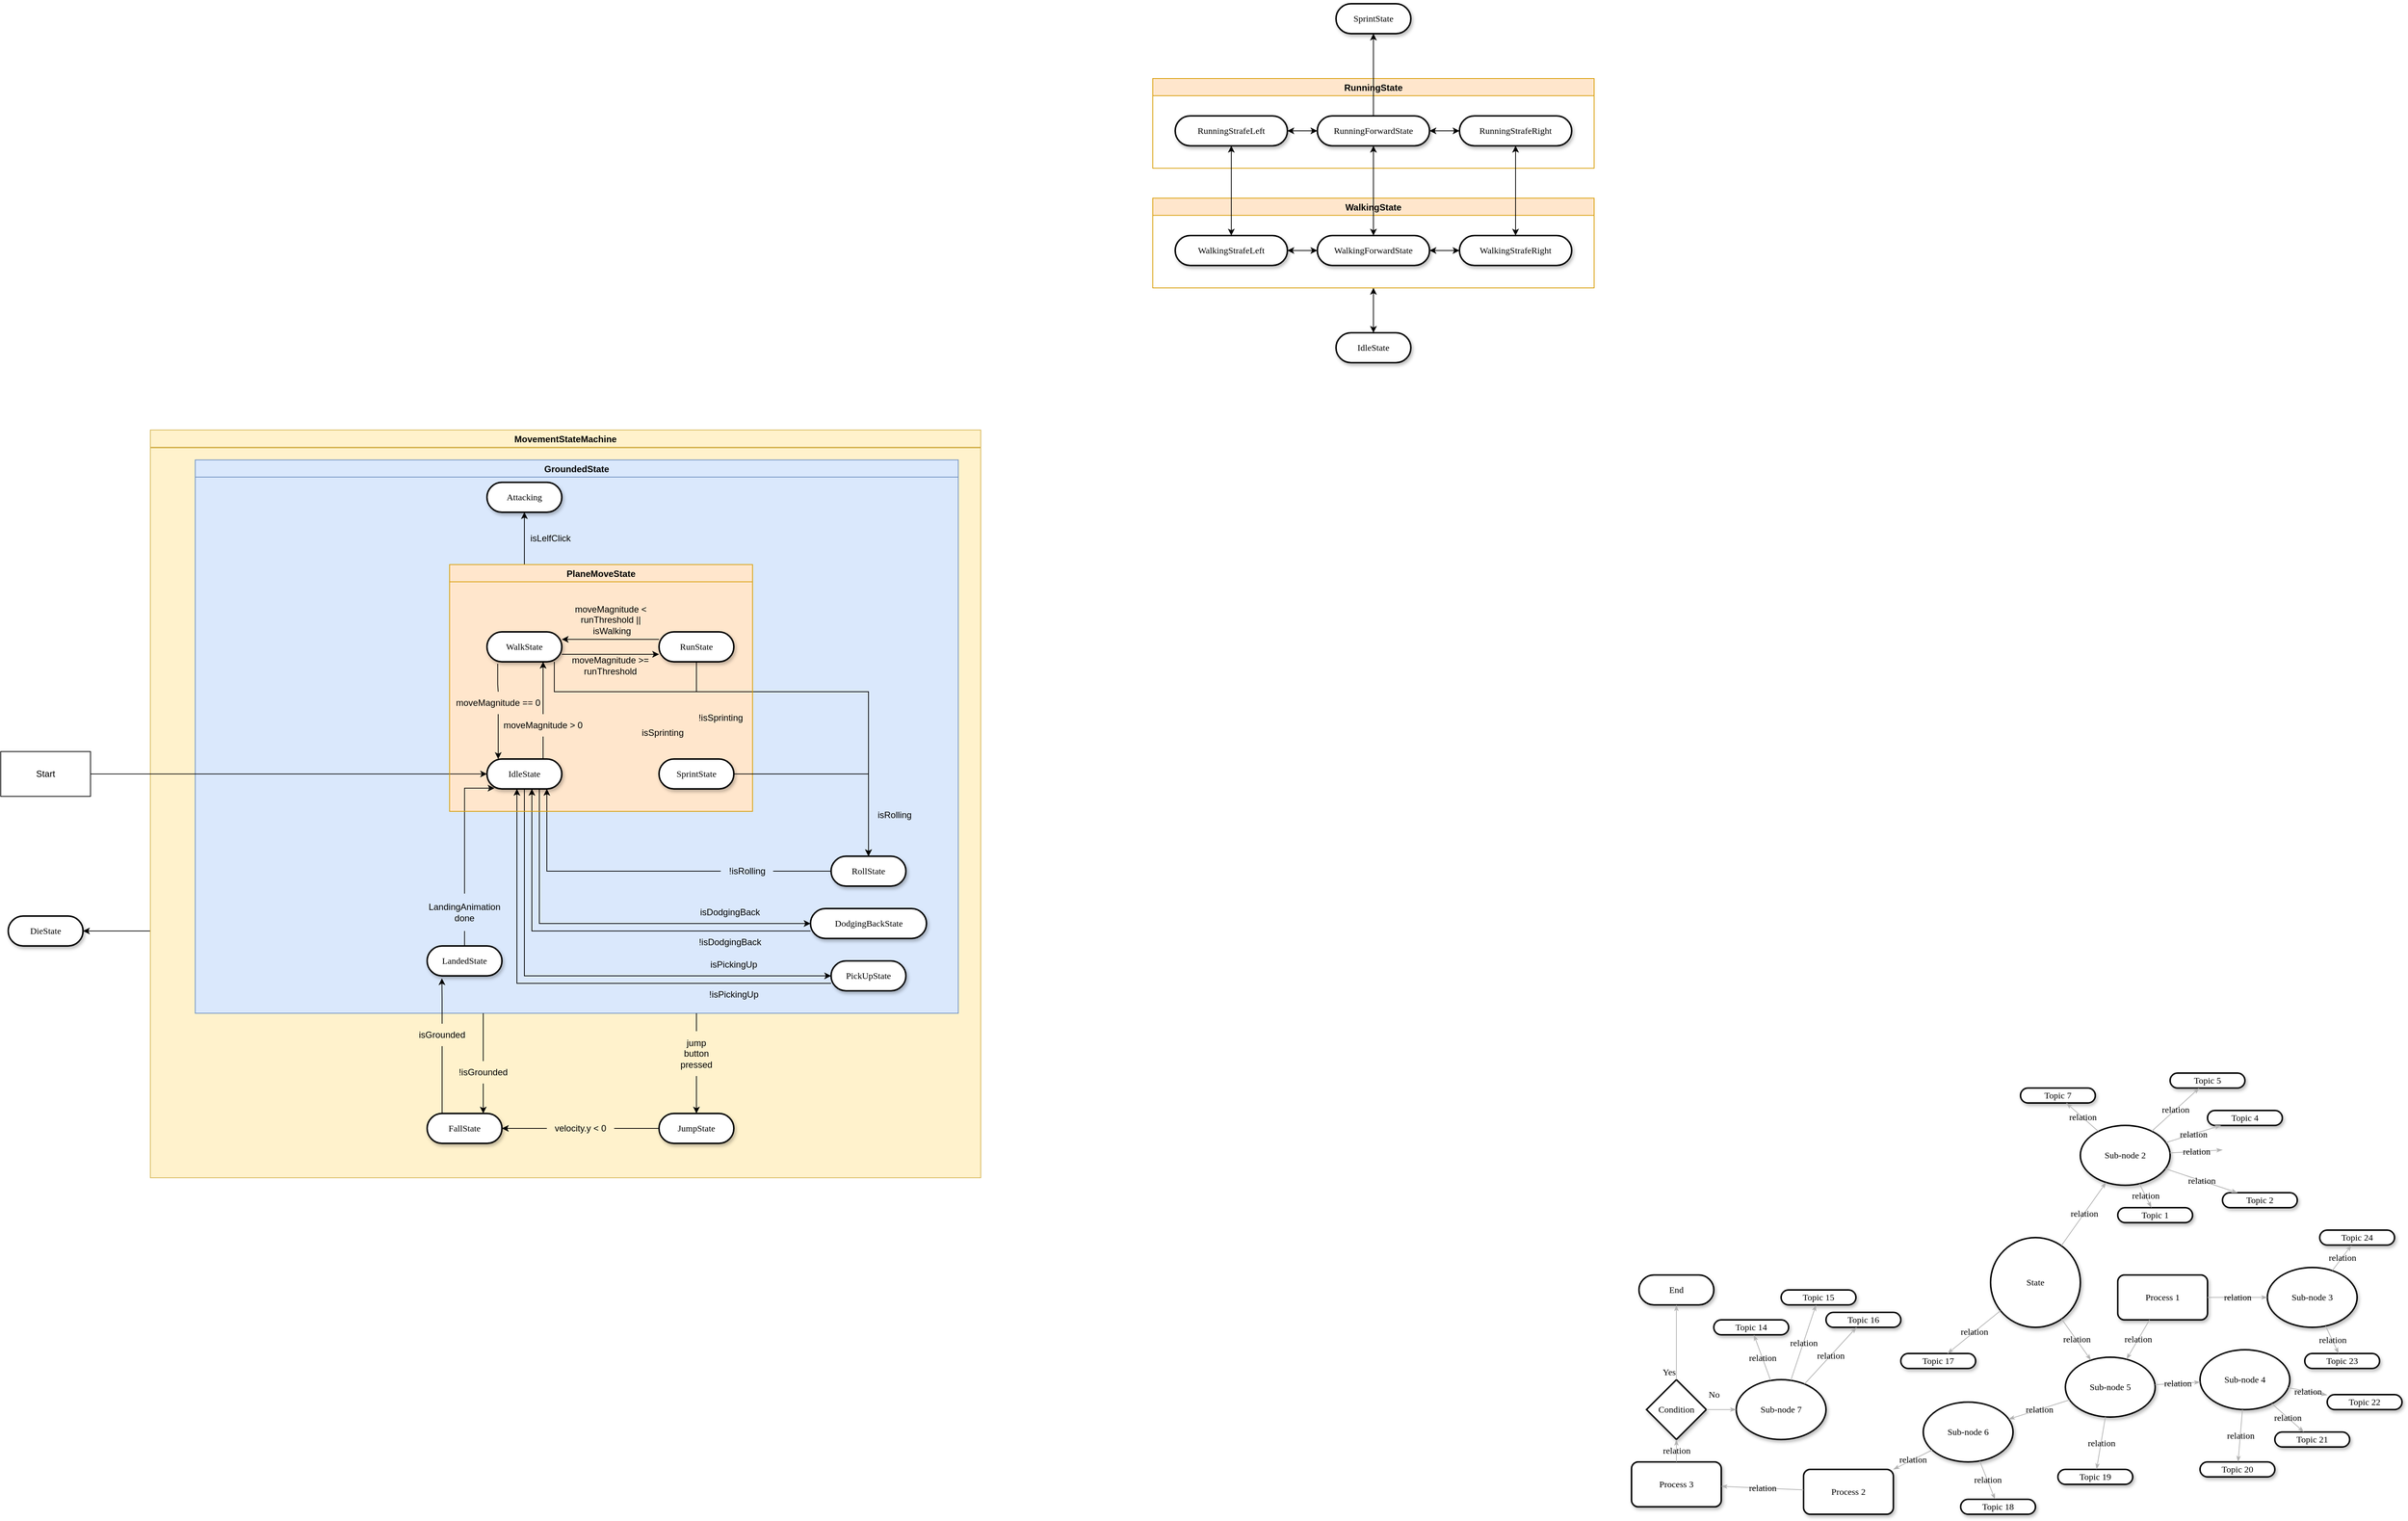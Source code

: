 <mxfile version="20.8.23" type="device"><diagram name="Page-1" id="ad52d381-51e7-2e0d-a935-2d0ddd2fd229"><mxGraphModel dx="3174" dy="2464" grid="1" gridSize="10" guides="1" tooltips="1" connect="1" arrows="1" fold="1" page="1" pageScale="1" pageWidth="1100" pageHeight="850" background="none" math="0" shadow="0"><root><mxCell id="0"/><mxCell id="1" parent="0"/><mxCell id="g24NSSf1ekUjDVUVJqga-1" style="edgeStyle=orthogonalEdgeStyle;rounded=0;orthogonalLoop=1;jettySize=auto;html=1;" parent="1" source="fMOKT5Wi-IWUYgWJfvTg-1" target="fMOKT5Wi-IWUYgWJfvTg-46" edge="1"><mxGeometry relative="1" as="geometry"><Array as="points"><mxPoint x="-620" y="180"/><mxPoint x="-620" y="180"/></Array></mxGeometry></mxCell><mxCell id="fMOKT5Wi-IWUYgWJfvTg-1" value="MovementStateMachine" style="swimlane;container=0;movable=0;resizable=0;rotatable=0;deletable=0;editable=0;connectable=0;fillColor=#fff2cc;strokeColor=#d6b656;fillStyle=auto;" parent="1" vertex="1"><mxGeometry x="-580" y="-490" width="1110" height="1000" as="geometry"/></mxCell><mxCell id="-OyzRUqLruWgf0uXh1Po-28" value="" style="rounded=0;whiteSpace=wrap;html=1;fillStyle=auto;strokeWidth=1;fillColor=#fff2cc;strokeColor=#d6b656;movable=0;resizable=0;rotatable=0;deletable=0;editable=0;connectable=0;" parent="fMOKT5Wi-IWUYgWJfvTg-1" vertex="1"><mxGeometry y="24" width="1110" height="976" as="geometry"/></mxCell><mxCell id="-OyzRUqLruWgf0uXh1Po-29" value="" style="rounded=0;whiteSpace=wrap;html=1;fillStyle=auto;strokeWidth=1;fillColor=#dae8fc;strokeColor=#6c8ebf;movable=0;resizable=0;rotatable=0;deletable=0;editable=0;connectable=0;" parent="fMOKT5Wi-IWUYgWJfvTg-1" vertex="1"><mxGeometry x="60" y="63" width="1020" height="717" as="geometry"/></mxCell><mxCell id="-OyzRUqLruWgf0uXh1Po-30" value="" style="rounded=0;whiteSpace=wrap;html=1;fillStyle=auto;strokeWidth=1;fillColor=#ffe6cc;strokeColor=#d79b00;movable=0;resizable=0;rotatable=0;deletable=0;editable=0;connectable=0;" parent="fMOKT5Wi-IWUYgWJfvTg-1" vertex="1"><mxGeometry x="400" y="200" width="405" height="310" as="geometry"/></mxCell><mxCell id="z9IiTkP9ATB2R-AFKZIb-3" value="isLelfClick" style="text;html=1;strokeColor=none;fillColor=none;align=center;verticalAlign=middle;whiteSpace=wrap;rounded=0;" parent="fMOKT5Wi-IWUYgWJfvTg-1" vertex="1"><mxGeometry x="500" y="130" width="70" height="30" as="geometry"/></mxCell><mxCell id="udpPaHSumHJ0-xBTTZoA-6" value="" style="edgeStyle=orthogonalEdgeStyle;rounded=0;orthogonalLoop=1;jettySize=auto;html=1;startArrow=none;" parent="1" source="udpPaHSumHJ0-xBTTZoA-14" target="2c924340bb9dbf6c-10" edge="1"><mxGeometry relative="1" as="geometry"><Array as="points"><mxPoint x="-50" y="-80"/></Array></mxGeometry></mxCell><mxCell id="fMOKT5Wi-IWUYgWJfvTg-29" style="edgeStyle=orthogonalEdgeStyle;rounded=0;orthogonalLoop=1;jettySize=auto;html=1;" parent="1" target="fMOKT5Wi-IWUYgWJfvTg-28" edge="1"><mxGeometry relative="1" as="geometry"><mxPoint x="-60" y="-10" as="sourcePoint"/><Array as="points"><mxPoint x="-60" y="-10"/><mxPoint x="-60" y="170"/></Array></mxGeometry></mxCell><mxCell id="fMOKT5Wi-IWUYgWJfvTg-41" style="edgeStyle=orthogonalEdgeStyle;rounded=0;orthogonalLoop=1;jettySize=auto;html=1;" parent="1" source="2c924340bb9dbf6c-1" target="fMOKT5Wi-IWUYgWJfvTg-39" edge="1"><mxGeometry relative="1" as="geometry"><Array as="points"><mxPoint x="-80" y="240"/></Array></mxGeometry></mxCell><mxCell id="2c924340bb9dbf6c-1" value="&lt;span&gt;IdleState&lt;br&gt;&lt;/span&gt;" style="whiteSpace=wrap;html=1;rounded=1;shadow=1;comic=0;labelBackgroundColor=none;strokeWidth=2;fontFamily=Verdana;fontSize=12;align=center;arcSize=50;" parent="1" vertex="1"><mxGeometry x="-130" y="-50" width="100" height="40" as="geometry"/></mxCell><mxCell id="2c924340bb9dbf6c-3" value="&lt;span&gt;Sub-node 2&lt;/span&gt;" style="ellipse;whiteSpace=wrap;html=1;rounded=1;shadow=1;comic=0;labelBackgroundColor=none;strokeWidth=2;fontFamily=Verdana;fontSize=12;align=center;" parent="1" vertex="1"><mxGeometry x="2000" y="440" width="120" height="80" as="geometry"/></mxCell><mxCell id="2c924340bb9dbf6c-4" value="State" style="ellipse;whiteSpace=wrap;html=1;rounded=1;shadow=1;comic=0;labelBackgroundColor=none;strokeWidth=2;fontFamily=Verdana;fontSize=12;align=center;" parent="1" vertex="1"><mxGeometry x="1880" y="590" width="120" height="120" as="geometry"/></mxCell><mxCell id="2c924340bb9dbf6c-5" value="&lt;span&gt;Sub-node 5&lt;/span&gt;" style="ellipse;whiteSpace=wrap;html=1;rounded=1;shadow=1;comic=0;labelBackgroundColor=none;strokeWidth=2;fontFamily=Verdana;fontSize=12;align=center;" parent="1" vertex="1"><mxGeometry x="1980" y="750" width="120" height="80" as="geometry"/></mxCell><mxCell id="2c924340bb9dbf6c-6" value="&lt;span&gt;Sub-node 4&lt;/span&gt;" style="ellipse;whiteSpace=wrap;html=1;rounded=1;shadow=1;comic=0;labelBackgroundColor=none;strokeWidth=2;fontFamily=Verdana;fontSize=12;align=center;" parent="1" vertex="1"><mxGeometry x="2160" y="740" width="120" height="80" as="geometry"/></mxCell><mxCell id="2c924340bb9dbf6c-7" value="&lt;span&gt;Sub-node 6&lt;/span&gt;" style="ellipse;whiteSpace=wrap;html=1;rounded=1;shadow=1;comic=0;labelBackgroundColor=none;strokeWidth=2;fontFamily=Verdana;fontSize=12;align=center;" parent="1" vertex="1"><mxGeometry x="1790" y="810" width="120" height="80" as="geometry"/></mxCell><mxCell id="udpPaHSumHJ0-xBTTZoA-8" style="edgeStyle=orthogonalEdgeStyle;rounded=0;orthogonalLoop=1;jettySize=auto;html=1;exitX=0;exitY=0.25;exitDx=0;exitDy=0;entryX=1;entryY=0.25;entryDx=0;entryDy=0;" parent="1" source="2c924340bb9dbf6c-8" target="2c924340bb9dbf6c-10" edge="1"><mxGeometry relative="1" as="geometry"/></mxCell><mxCell id="UBzDtthvE2gbmMQSbWGC-10" style="edgeStyle=orthogonalEdgeStyle;rounded=0;orthogonalLoop=1;jettySize=auto;html=1;entryX=0.5;entryY=0;entryDx=0;entryDy=0;" parent="1" source="2c924340bb9dbf6c-8" target="fMOKT5Wi-IWUYgWJfvTg-8" edge="1"><mxGeometry relative="1" as="geometry"><Array as="points"><mxPoint x="150" y="-140"/><mxPoint x="380" y="-140"/></Array></mxGeometry></mxCell><mxCell id="2c924340bb9dbf6c-8" value="&lt;span&gt;RunState&lt;/span&gt;" style="whiteSpace=wrap;html=1;rounded=1;shadow=1;comic=0;labelBackgroundColor=none;strokeWidth=2;fontFamily=Verdana;fontSize=12;align=center;arcSize=50;" parent="1" vertex="1"><mxGeometry x="100" y="-220" width="100" height="40" as="geometry"/></mxCell><mxCell id="udpPaHSumHJ0-xBTTZoA-3" value="" style="edgeStyle=orthogonalEdgeStyle;rounded=0;orthogonalLoop=1;jettySize=auto;html=1;entryX=0;entryY=0.75;entryDx=0;entryDy=0;exitX=1;exitY=0.75;exitDx=0;exitDy=0;" parent="1" source="2c924340bb9dbf6c-10" target="2c924340bb9dbf6c-8" edge="1"><mxGeometry relative="1" as="geometry"><Array as="points"><mxPoint x="30" y="-190"/><mxPoint x="30" y="-190"/></Array></mxGeometry></mxCell><mxCell id="UBzDtthvE2gbmMQSbWGC-12" style="edgeStyle=orthogonalEdgeStyle;rounded=0;orthogonalLoop=1;jettySize=auto;html=1;" parent="1" source="2c924340bb9dbf6c-10" target="fMOKT5Wi-IWUYgWJfvTg-8" edge="1"><mxGeometry relative="1" as="geometry"><Array as="points"><mxPoint x="-40" y="-140"/><mxPoint x="380" y="-140"/></Array></mxGeometry></mxCell><mxCell id="2c924340bb9dbf6c-10" value="&lt;span&gt;WalkState&lt;/span&gt;" style="whiteSpace=wrap;html=1;rounded=1;shadow=1;comic=0;labelBackgroundColor=none;strokeWidth=2;fontFamily=Verdana;fontSize=12;align=center;arcSize=50;" parent="1" vertex="1"><mxGeometry x="-130" y="-220" width="100" height="40" as="geometry"/></mxCell><mxCell id="2c924340bb9dbf6c-11" value="&lt;span&gt;Topic 7&lt;/span&gt;" style="whiteSpace=wrap;html=1;rounded=1;shadow=1;comic=0;labelBackgroundColor=none;strokeWidth=2;fontFamily=Verdana;fontSize=12;align=center;arcSize=50;" parent="1" vertex="1"><mxGeometry x="1920" y="390" width="100" height="20" as="geometry"/></mxCell><mxCell id="2c924340bb9dbf6c-12" value="&lt;span&gt;Topic 21&lt;/span&gt;" style="whiteSpace=wrap;html=1;rounded=1;shadow=1;comic=0;labelBackgroundColor=none;strokeWidth=2;fontFamily=Verdana;fontSize=12;align=center;arcSize=50;" parent="1" vertex="1"><mxGeometry x="2260" y="850" width="100" height="20" as="geometry"/></mxCell><mxCell id="2c924340bb9dbf6c-13" value="&lt;span&gt;Topic 22&lt;/span&gt;" style="whiteSpace=wrap;html=1;rounded=1;shadow=1;comic=0;labelBackgroundColor=none;strokeWidth=2;fontFamily=Verdana;fontSize=12;align=center;arcSize=50;" parent="1" vertex="1"><mxGeometry x="2330" y="800" width="100" height="20" as="geometry"/></mxCell><mxCell id="2c924340bb9dbf6c-15" value="&lt;span&gt;Topic 5&lt;/span&gt;" style="whiteSpace=wrap;html=1;rounded=1;shadow=1;comic=0;labelBackgroundColor=none;strokeWidth=2;fontFamily=Verdana;fontSize=12;align=center;arcSize=50;" parent="1" vertex="1"><mxGeometry x="2120" y="370" width="100" height="20" as="geometry"/></mxCell><mxCell id="2c924340bb9dbf6c-16" value="&lt;span&gt;Topic 4&lt;/span&gt;" style="whiteSpace=wrap;html=1;rounded=1;shadow=1;comic=0;labelBackgroundColor=none;strokeWidth=2;fontFamily=Verdana;fontSize=12;align=center;arcSize=50;" parent="1" vertex="1"><mxGeometry x="2170" y="420" width="100" height="20" as="geometry"/></mxCell><mxCell id="2c924340bb9dbf6c-18" value="&lt;span&gt;Topic 2&lt;/span&gt;" style="whiteSpace=wrap;html=1;rounded=1;shadow=1;comic=0;labelBackgroundColor=none;strokeWidth=2;fontFamily=Verdana;fontSize=12;align=center;arcSize=50;" parent="1" vertex="1"><mxGeometry x="2190" y="530" width="100" height="20" as="geometry"/></mxCell><mxCell id="2c924340bb9dbf6c-19" value="Topic 1" style="whiteSpace=wrap;html=1;rounded=1;shadow=1;comic=0;labelBackgroundColor=none;strokeWidth=2;fontFamily=Verdana;fontSize=12;align=center;arcSize=50;" parent="1" vertex="1"><mxGeometry x="2050" y="550" width="100" height="20" as="geometry"/></mxCell><mxCell id="2c924340bb9dbf6c-22" value="&lt;span&gt;Topic 20&lt;/span&gt;" style="whiteSpace=wrap;html=1;rounded=1;shadow=1;comic=0;labelBackgroundColor=none;strokeWidth=2;fontFamily=Verdana;fontSize=12;align=center;arcSize=50;" parent="1" vertex="1"><mxGeometry x="2160" y="890" width="100" height="20" as="geometry"/></mxCell><mxCell id="2c924340bb9dbf6c-23" value="End" style="whiteSpace=wrap;html=1;rounded=1;shadow=1;comic=0;labelBackgroundColor=none;strokeWidth=2;fontFamily=Verdana;fontSize=12;align=center;arcSize=50;" parent="1" vertex="1"><mxGeometry x="1410" y="640" width="100" height="40" as="geometry"/></mxCell><mxCell id="2c924340bb9dbf6c-24" value="Condition" style="rhombus;whiteSpace=wrap;html=1;rounded=0;shadow=1;comic=0;labelBackgroundColor=none;strokeWidth=2;fontFamily=Verdana;fontSize=12;align=center;" parent="1" vertex="1"><mxGeometry x="1420" y="780" width="80" height="80" as="geometry"/></mxCell><mxCell id="2c924340bb9dbf6c-25" value="&lt;span&gt;Process 3&lt;/span&gt;" style="rounded=1;whiteSpace=wrap;html=1;shadow=1;comic=0;labelBackgroundColor=none;strokeWidth=2;fontFamily=Verdana;fontSize=12;align=center;" parent="1" vertex="1"><mxGeometry x="1400" y="890" width="120" height="60" as="geometry"/></mxCell><mxCell id="2c924340bb9dbf6c-26" value="Process 2" style="rounded=1;whiteSpace=wrap;html=1;shadow=1;comic=0;labelBackgroundColor=none;strokeWidth=2;fontFamily=Verdana;fontSize=12;align=center;" parent="1" vertex="1"><mxGeometry x="1630" y="900" width="120" height="60" as="geometry"/></mxCell><mxCell id="2c924340bb9dbf6c-32" value="relation" style="edgeStyle=none;rounded=1;html=1;labelBackgroundColor=none;startArrow=none;startFill=0;startSize=5;endArrow=classicThin;endFill=1;endSize=5;jettySize=auto;orthogonalLoop=1;strokeColor=#B3B3B3;strokeWidth=1;fontFamily=Verdana;fontSize=12" parent="1" source="2c924340bb9dbf6c-4" target="2c924340bb9dbf6c-3" edge="1"><mxGeometry relative="1" as="geometry"/></mxCell><mxCell id="2c924340bb9dbf6c-33" value="relation" style="edgeStyle=none;rounded=1;html=1;labelBackgroundColor=none;startArrow=none;startFill=0;startSize=5;endArrow=classicThin;endFill=1;endSize=5;jettySize=auto;orthogonalLoop=1;strokeColor=#B3B3B3;strokeWidth=1;fontFamily=Verdana;fontSize=12" parent="1" source="2c924340bb9dbf6c-4" target="2c924340bb9dbf6c-5" edge="1"><mxGeometry relative="1" as="geometry"/></mxCell><mxCell id="2c924340bb9dbf6c-35" value="relation" style="edgeStyle=none;rounded=1;html=1;labelBackgroundColor=none;startArrow=none;startFill=0;startSize=5;endArrow=classicThin;endFill=1;endSize=5;jettySize=auto;orthogonalLoop=1;strokeColor=#B3B3B3;strokeWidth=1;fontFamily=Verdana;fontSize=12" parent="1" source="2c924340bb9dbf6c-5" target="2c924340bb9dbf6c-7" edge="1"><mxGeometry relative="1" as="geometry"/></mxCell><mxCell id="2c924340bb9dbf6c-36" value="relation" style="edgeStyle=none;rounded=1;html=1;labelBackgroundColor=none;startArrow=none;startFill=0;startSize=5;endArrow=classicThin;endFill=1;endSize=5;jettySize=auto;orthogonalLoop=1;strokeColor=#B3B3B3;strokeWidth=1;fontFamily=Verdana;fontSize=12" parent="1" source="2c924340bb9dbf6c-5" target="2c924340bb9dbf6c-6" edge="1"><mxGeometry relative="1" as="geometry"/></mxCell><mxCell id="2c924340bb9dbf6c-37" value="relation" style="edgeStyle=none;rounded=1;html=1;labelBackgroundColor=none;startArrow=none;startFill=0;startSize=5;endArrow=classicThin;endFill=1;endSize=5;jettySize=auto;orthogonalLoop=1;strokeColor=#B3B3B3;strokeWidth=1;fontFamily=Verdana;fontSize=12" parent="1" source="2c924340bb9dbf6c-6" target="2c924340bb9dbf6c-13" edge="1"><mxGeometry relative="1" as="geometry"/></mxCell><mxCell id="2c924340bb9dbf6c-38" value="relation" style="edgeStyle=none;rounded=1;html=1;labelBackgroundColor=none;startArrow=none;startFill=0;startSize=5;endArrow=classicThin;endFill=1;endSize=5;jettySize=auto;orthogonalLoop=1;strokeColor=#B3B3B3;strokeWidth=1;fontFamily=Verdana;fontSize=12" parent="1" source="2c924340bb9dbf6c-6" target="2c924340bb9dbf6c-12" edge="1"><mxGeometry relative="1" as="geometry"/></mxCell><mxCell id="2c924340bb9dbf6c-39" value="relation" style="edgeStyle=none;rounded=1;html=1;labelBackgroundColor=none;startArrow=none;startFill=0;startSize=5;endArrow=classicThin;endFill=1;endSize=5;jettySize=auto;orthogonalLoop=1;strokeColor=#B3B3B3;strokeWidth=1;fontFamily=Verdana;fontSize=12" parent="1" source="2c924340bb9dbf6c-6" target="2c924340bb9dbf6c-22" edge="1"><mxGeometry relative="1" as="geometry"/></mxCell><mxCell id="2c924340bb9dbf6c-40" value="relation" style="edgeStyle=none;rounded=1;html=1;labelBackgroundColor=none;startArrow=none;startFill=0;startSize=5;endArrow=classicThin;endFill=1;endSize=5;jettySize=auto;orthogonalLoop=1;strokeColor=#B3B3B3;strokeWidth=1;fontFamily=Verdana;fontSize=12" parent="1" source="2c924340bb9dbf6c-3" target="2c924340bb9dbf6c-19" edge="1"><mxGeometry relative="1" as="geometry"/></mxCell><mxCell id="2c924340bb9dbf6c-41" value="relation" style="edgeStyle=none;rounded=1;html=1;labelBackgroundColor=none;startArrow=none;startFill=0;startSize=5;endArrow=classicThin;endFill=1;endSize=5;jettySize=auto;orthogonalLoop=1;strokeColor=#B3B3B3;strokeWidth=1;fontFamily=Verdana;fontSize=12" parent="1" source="2c924340bb9dbf6c-3" target="2c924340bb9dbf6c-18" edge="1"><mxGeometry relative="1" as="geometry"/></mxCell><mxCell id="2c924340bb9dbf6c-42" value="relation" style="edgeStyle=none;rounded=1;html=1;labelBackgroundColor=none;startArrow=none;startFill=0;startSize=5;endArrow=classicThin;endFill=1;endSize=5;jettySize=auto;orthogonalLoop=1;strokeColor=#B3B3B3;strokeWidth=1;fontFamily=Verdana;fontSize=12" parent="1" source="2c924340bb9dbf6c-3" edge="1"><mxGeometry relative="1" as="geometry"><mxPoint x="2190" y="472.778" as="targetPoint"/></mxGeometry></mxCell><mxCell id="2c924340bb9dbf6c-43" value="relation" style="edgeStyle=none;rounded=1;html=1;labelBackgroundColor=none;startArrow=none;startFill=0;startSize=5;endArrow=classicThin;endFill=1;endSize=5;jettySize=auto;orthogonalLoop=1;strokeColor=#B3B3B3;strokeWidth=1;fontFamily=Verdana;fontSize=12" parent="1" source="2c924340bb9dbf6c-3" target="2c924340bb9dbf6c-16" edge="1"><mxGeometry relative="1" as="geometry"/></mxCell><mxCell id="2c924340bb9dbf6c-44" value="relation" style="edgeStyle=none;rounded=1;html=1;labelBackgroundColor=none;startArrow=none;startFill=0;startSize=5;endArrow=classicThin;endFill=1;endSize=5;jettySize=auto;orthogonalLoop=1;strokeColor=#B3B3B3;strokeWidth=1;fontFamily=Verdana;fontSize=12" parent="1" source="2c924340bb9dbf6c-3" target="2c924340bb9dbf6c-15" edge="1"><mxGeometry relative="1" as="geometry"/></mxCell><mxCell id="2c924340bb9dbf6c-46" value="relation" style="edgeStyle=none;rounded=1;html=1;labelBackgroundColor=none;startArrow=none;startFill=0;startSize=5;endArrow=classicThin;endFill=1;endSize=5;jettySize=auto;orthogonalLoop=1;strokeColor=#B3B3B3;strokeWidth=1;fontFamily=Verdana;fontSize=12" parent="1" source="2c924340bb9dbf6c-3" target="2c924340bb9dbf6c-11" edge="1"><mxGeometry relative="1" as="geometry"/></mxCell><mxCell id="2c924340bb9dbf6c-47" value="relation" style="edgeStyle=none;rounded=1;html=1;labelBackgroundColor=none;startArrow=none;startFill=0;startSize=5;endArrow=classicThin;endFill=1;endSize=5;jettySize=auto;orthogonalLoop=1;strokeColor=#B3B3B3;strokeWidth=1;fontFamily=Verdana;fontSize=12" parent="1" source="2c924340bb9dbf6c-7" target="2c924340bb9dbf6c-26" edge="1"><mxGeometry relative="1" as="geometry"/></mxCell><mxCell id="2c924340bb9dbf6c-48" value="relation" style="edgeStyle=none;rounded=1;html=1;labelBackgroundColor=none;startArrow=none;startFill=0;startSize=5;endArrow=classicThin;endFill=1;endSize=5;jettySize=auto;orthogonalLoop=1;strokeColor=#B3B3B3;strokeWidth=1;fontFamily=Verdana;fontSize=12" parent="1" source="2c924340bb9dbf6c-26" target="2c924340bb9dbf6c-25" edge="1"><mxGeometry relative="1" as="geometry"/></mxCell><mxCell id="2c924340bb9dbf6c-49" value="relation" style="edgeStyle=none;rounded=1;html=1;labelBackgroundColor=none;startArrow=none;startFill=0;startSize=5;endArrow=classicThin;endFill=1;endSize=5;jettySize=auto;orthogonalLoop=1;strokeColor=#B3B3B3;strokeWidth=1;fontFamily=Verdana;fontSize=12" parent="1" source="2c924340bb9dbf6c-25" target="2c924340bb9dbf6c-24" edge="1"><mxGeometry relative="1" as="geometry"/></mxCell><mxCell id="2c924340bb9dbf6c-50" value="Yes" style="edgeStyle=none;rounded=1;html=1;labelBackgroundColor=none;startArrow=none;startFill=0;startSize=5;endArrow=classicThin;endFill=1;endSize=5;jettySize=auto;orthogonalLoop=1;strokeColor=#B3B3B3;strokeWidth=1;fontFamily=Verdana;fontSize=12" parent="1" source="2c924340bb9dbf6c-24" target="2c924340bb9dbf6c-23" edge="1"><mxGeometry x="-0.793" y="10" relative="1" as="geometry"><mxPoint as="offset"/></mxGeometry></mxCell><mxCell id="2c924340bb9dbf6c-51" value="Process 1" style="rounded=1;whiteSpace=wrap;html=1;shadow=1;comic=0;labelBackgroundColor=none;strokeWidth=2;fontFamily=Verdana;fontSize=12;align=center;" parent="1" vertex="1"><mxGeometry x="2050" y="640" width="120" height="60" as="geometry"/></mxCell><mxCell id="2c924340bb9dbf6c-52" value="&lt;span&gt;Sub-node 3&lt;/span&gt;" style="ellipse;whiteSpace=wrap;html=1;rounded=1;shadow=1;comic=0;labelBackgroundColor=none;strokeWidth=2;fontFamily=Verdana;fontSize=12;align=center;" parent="1" vertex="1"><mxGeometry x="2250" y="630" width="120" height="80" as="geometry"/></mxCell><mxCell id="2c924340bb9dbf6c-53" value="&lt;span&gt;Topic 24&lt;/span&gt;" style="whiteSpace=wrap;html=1;rounded=1;shadow=1;comic=0;labelBackgroundColor=none;strokeWidth=2;fontFamily=Verdana;fontSize=12;align=center;arcSize=50;" parent="1" vertex="1"><mxGeometry x="2320" y="580" width="100" height="20" as="geometry"/></mxCell><mxCell id="2c924340bb9dbf6c-54" value="&lt;span&gt;Topic 23&lt;/span&gt;" style="whiteSpace=wrap;html=1;rounded=1;shadow=1;comic=0;labelBackgroundColor=none;strokeWidth=2;fontFamily=Verdana;fontSize=12;align=center;arcSize=50;" parent="1" vertex="1"><mxGeometry x="2300" y="745" width="100" height="20" as="geometry"/></mxCell><mxCell id="2c924340bb9dbf6c-58" value="&lt;span&gt;Topic 19&lt;/span&gt;" style="whiteSpace=wrap;html=1;rounded=1;shadow=1;comic=0;labelBackgroundColor=none;strokeWidth=2;fontFamily=Verdana;fontSize=12;align=center;arcSize=50;" parent="1" vertex="1"><mxGeometry x="1970" y="900" width="100" height="20" as="geometry"/></mxCell><mxCell id="2c924340bb9dbf6c-59" value="&lt;span&gt;Topic 18&lt;/span&gt;" style="whiteSpace=wrap;html=1;rounded=1;shadow=1;comic=0;labelBackgroundColor=none;strokeWidth=2;fontFamily=Verdana;fontSize=12;align=center;arcSize=50;" parent="1" vertex="1"><mxGeometry x="1840" y="940" width="100" height="20" as="geometry"/></mxCell><mxCell id="2c924340bb9dbf6c-60" value="&lt;span&gt;Topic 17&lt;/span&gt;" style="whiteSpace=wrap;html=1;rounded=1;shadow=1;comic=0;labelBackgroundColor=none;strokeWidth=2;fontFamily=Verdana;fontSize=12;align=center;arcSize=50;" parent="1" vertex="1"><mxGeometry x="1760" y="745" width="100" height="20" as="geometry"/></mxCell><mxCell id="2c924340bb9dbf6c-63" value="relation" style="edgeStyle=none;rounded=1;html=1;labelBackgroundColor=none;startArrow=none;startFill=0;startSize=5;endArrow=classicThin;endFill=1;endSize=5;jettySize=auto;orthogonalLoop=1;strokeColor=#B3B3B3;strokeWidth=1;fontFamily=Verdana;fontSize=12" parent="1" source="2c924340bb9dbf6c-52" target="2c924340bb9dbf6c-53" edge="1"><mxGeometry relative="1" as="geometry"/></mxCell><mxCell id="2c924340bb9dbf6c-64" value="relation" style="edgeStyle=none;rounded=1;html=1;labelBackgroundColor=none;startArrow=none;startFill=0;startSize=5;endArrow=classicThin;endFill=1;endSize=5;jettySize=auto;orthogonalLoop=1;strokeColor=#B3B3B3;strokeWidth=1;fontFamily=Verdana;fontSize=12" parent="1" source="2c924340bb9dbf6c-52" target="2c924340bb9dbf6c-54" edge="1"><mxGeometry relative="1" as="geometry"/></mxCell><mxCell id="2c924340bb9dbf6c-65" value="relation" style="edgeStyle=none;rounded=1;html=1;labelBackgroundColor=none;startArrow=none;startFill=0;startSize=5;endArrow=classicThin;endFill=1;endSize=5;jettySize=auto;orthogonalLoop=1;strokeColor=#B3B3B3;strokeWidth=1;fontFamily=Verdana;fontSize=12" parent="1" source="2c924340bb9dbf6c-51" target="2c924340bb9dbf6c-52" edge="1"><mxGeometry relative="1" as="geometry"/></mxCell><mxCell id="2c924340bb9dbf6c-66" value="relation" style="edgeStyle=none;rounded=1;html=1;labelBackgroundColor=none;startArrow=none;startFill=0;startSize=5;endArrow=classicThin;endFill=1;endSize=5;jettySize=auto;orthogonalLoop=1;strokeColor=#B3B3B3;strokeWidth=1;fontFamily=Verdana;fontSize=12" parent="1" source="2c924340bb9dbf6c-51" target="2c924340bb9dbf6c-5" edge="1"><mxGeometry relative="1" as="geometry"/></mxCell><mxCell id="2c924340bb9dbf6c-67" value="&lt;span&gt;Sub-node 7&lt;/span&gt;" style="ellipse;whiteSpace=wrap;html=1;rounded=1;shadow=1;comic=0;labelBackgroundColor=none;strokeWidth=2;fontFamily=Verdana;fontSize=12;align=center;" parent="1" vertex="1"><mxGeometry x="1540" y="780" width="120" height="80" as="geometry"/></mxCell><mxCell id="2c924340bb9dbf6c-68" value="&lt;span&gt;Topic 16&lt;/span&gt;" style="whiteSpace=wrap;html=1;rounded=1;shadow=1;comic=0;labelBackgroundColor=none;strokeWidth=2;fontFamily=Verdana;fontSize=12;align=center;arcSize=50;" parent="1" vertex="1"><mxGeometry x="1660" y="690" width="100" height="20" as="geometry"/></mxCell><mxCell id="2c924340bb9dbf6c-69" value="&lt;span&gt;Topic 15&lt;/span&gt;" style="whiteSpace=wrap;html=1;rounded=1;shadow=1;comic=0;labelBackgroundColor=none;strokeWidth=2;fontFamily=Verdana;fontSize=12;align=center;arcSize=50;" parent="1" vertex="1"><mxGeometry x="1600" y="660" width="100" height="20" as="geometry"/></mxCell><mxCell id="2c924340bb9dbf6c-70" value="&lt;span&gt;Topic 14&lt;/span&gt;" style="whiteSpace=wrap;html=1;rounded=1;shadow=1;comic=0;labelBackgroundColor=none;strokeWidth=2;fontFamily=Verdana;fontSize=12;align=center;arcSize=50;" parent="1" vertex="1"><mxGeometry x="1510" y="700" width="100" height="20" as="geometry"/></mxCell><mxCell id="2c924340bb9dbf6c-72" value="relation" style="edgeStyle=none;rounded=1;html=1;labelBackgroundColor=none;startArrow=none;startFill=0;startSize=5;endArrow=classicThin;endFill=1;endSize=5;jettySize=auto;orthogonalLoop=1;strokeColor=#B3B3B3;strokeWidth=1;fontFamily=Verdana;fontSize=12" parent="1" source="2c924340bb9dbf6c-67" target="2c924340bb9dbf6c-70" edge="1"><mxGeometry relative="1" as="geometry"/></mxCell><mxCell id="2c924340bb9dbf6c-73" value="relation" style="edgeStyle=none;rounded=1;html=1;labelBackgroundColor=none;startArrow=none;startFill=0;startSize=5;endArrow=classicThin;endFill=1;endSize=5;jettySize=auto;orthogonalLoop=1;strokeColor=#B3B3B3;strokeWidth=1;fontFamily=Verdana;fontSize=12" parent="1" source="2c924340bb9dbf6c-67" target="2c924340bb9dbf6c-69" edge="1"><mxGeometry relative="1" as="geometry"/></mxCell><mxCell id="2c924340bb9dbf6c-74" value="relation" style="edgeStyle=none;rounded=1;html=1;labelBackgroundColor=none;startArrow=none;startFill=0;startSize=5;endArrow=classicThin;endFill=1;endSize=5;jettySize=auto;orthogonalLoop=1;strokeColor=#B3B3B3;strokeWidth=1;fontFamily=Verdana;fontSize=12" parent="1" source="2c924340bb9dbf6c-67" target="2c924340bb9dbf6c-68" edge="1"><mxGeometry relative="1" as="geometry"/></mxCell><mxCell id="2c924340bb9dbf6c-75" value="No" style="edgeStyle=none;rounded=1;html=1;labelBackgroundColor=none;startArrow=none;startFill=0;startSize=5;endArrow=classicThin;endFill=1;endSize=5;jettySize=auto;orthogonalLoop=1;strokeColor=#B3B3B3;strokeWidth=1;fontFamily=Verdana;fontSize=12" parent="1" source="2c924340bb9dbf6c-24" target="2c924340bb9dbf6c-67" edge="1"><mxGeometry x="-0.504" y="20" relative="1" as="geometry"><mxPoint as="offset"/></mxGeometry></mxCell><mxCell id="2c924340bb9dbf6c-76" value="relation" style="edgeStyle=none;rounded=1;html=1;labelBackgroundColor=none;startArrow=none;startFill=0;startSize=5;endArrow=classicThin;endFill=1;endSize=5;jettySize=auto;orthogonalLoop=1;strokeColor=#B3B3B3;strokeWidth=1;fontFamily=Verdana;fontSize=12" parent="1" source="2c924340bb9dbf6c-4" target="2c924340bb9dbf6c-60" edge="1"><mxGeometry relative="1" as="geometry"/></mxCell><mxCell id="2c924340bb9dbf6c-77" value="relation" style="edgeStyle=none;rounded=1;html=1;labelBackgroundColor=none;startArrow=none;startFill=0;startSize=5;endArrow=classicThin;endFill=1;endSize=5;jettySize=auto;orthogonalLoop=1;strokeColor=#B3B3B3;strokeWidth=1;fontFamily=Verdana;fontSize=12" parent="1" source="2c924340bb9dbf6c-5" target="2c924340bb9dbf6c-58" edge="1"><mxGeometry relative="1" as="geometry"/></mxCell><mxCell id="2c924340bb9dbf6c-78" value="relation" style="edgeStyle=none;rounded=1;html=1;labelBackgroundColor=none;startArrow=none;startFill=0;startSize=5;endArrow=classicThin;endFill=1;endSize=5;jettySize=auto;orthogonalLoop=1;strokeColor=#B3B3B3;strokeWidth=1;fontFamily=Verdana;fontSize=12" parent="1" source="2c924340bb9dbf6c-7" target="2c924340bb9dbf6c-59" edge="1"><mxGeometry relative="1" as="geometry"/></mxCell><mxCell id="udpPaHSumHJ0-xBTTZoA-17" style="edgeStyle=orthogonalEdgeStyle;rounded=0;orthogonalLoop=1;jettySize=auto;html=1;exitX=0.5;exitY=1;exitDx=0;exitDy=0;entryX=0.15;entryY=0;entryDx=0;entryDy=0;entryPerimeter=0;" parent="1" source="udpPaHSumHJ0-xBTTZoA-10" target="2c924340bb9dbf6c-1" edge="1"><mxGeometry relative="1" as="geometry"/></mxCell><mxCell id="udpPaHSumHJ0-xBTTZoA-10" value="moveMagnitude == 0" style="text;html=1;strokeColor=none;fillColor=none;align=center;verticalAlign=middle;whiteSpace=wrap;rounded=0;" parent="1" vertex="1"><mxGeometry x="-180" y="-140" width="130" height="30" as="geometry"/></mxCell><mxCell id="udpPaHSumHJ0-xBTTZoA-13" value="" style="edgeStyle=orthogonalEdgeStyle;rounded=0;orthogonalLoop=1;jettySize=auto;html=1;endArrow=none;entryX=0.5;entryY=0;entryDx=0;entryDy=0;exitX=0.143;exitY=1.067;exitDx=0;exitDy=0;exitPerimeter=0;" parent="1" source="2c924340bb9dbf6c-10" target="udpPaHSumHJ0-xBTTZoA-10" edge="1"><mxGeometry relative="1" as="geometry"><mxPoint x="-110" y="-180" as="sourcePoint"/><mxPoint x="-105" y="-150" as="targetPoint"/><Array as="points"><mxPoint x="-116" y="-150"/><mxPoint x="-115" y="-150"/></Array></mxGeometry></mxCell><mxCell id="udpPaHSumHJ0-xBTTZoA-14" value="moveMagnitude &amp;gt; 0" style="text;html=1;strokeColor=none;fillColor=none;align=center;verticalAlign=middle;whiteSpace=wrap;rounded=0;" parent="1" vertex="1"><mxGeometry x="-120" y="-110" width="130" height="30" as="geometry"/></mxCell><mxCell id="udpPaHSumHJ0-xBTTZoA-15" value="" style="edgeStyle=orthogonalEdgeStyle;rounded=0;orthogonalLoop=1;jettySize=auto;html=1;endArrow=none;" parent="1" source="2c924340bb9dbf6c-1" target="udpPaHSumHJ0-xBTTZoA-14" edge="1"><mxGeometry relative="1" as="geometry"><mxPoint x="-50" y="-50" as="sourcePoint"/><mxPoint x="-50" y="-180" as="targetPoint"/><Array as="points"><mxPoint x="-55" y="-70"/><mxPoint x="-55" y="-70"/></Array></mxGeometry></mxCell><mxCell id="MEKXErhpPD3ZG_o3n-wI-8" style="edgeStyle=orthogonalEdgeStyle;rounded=0;orthogonalLoop=1;jettySize=auto;html=1;entryX=0.5;entryY=0;entryDx=0;entryDy=0;startArrow=none;" parent="1" source="MEKXErhpPD3ZG_o3n-wI-9" target="fMOKT5Wi-IWUYgWJfvTg-4" edge="1"><mxGeometry relative="1" as="geometry"><Array as="points"><mxPoint x="150" y="359"/></Array><mxPoint x="150" y="284" as="sourcePoint"/><mxPoint x="590" y="214" as="targetPoint"/></mxGeometry></mxCell><mxCell id="udpPaHSumHJ0-xBTTZoA-27" value="GroundedState" style="swimlane;startSize=23;container=0;movable=0;resizable=0;rotatable=0;deletable=0;editable=0;connectable=0;fillColor=#dae8fc;strokeColor=#6c8ebf;" parent="1" vertex="1"><mxGeometry x="-520" y="-450" width="1020" height="740" as="geometry"/></mxCell><mxCell id="z9IiTkP9ATB2R-AFKZIb-2" value="&lt;span&gt;Attacking&lt;br&gt;&lt;/span&gt;" style="whiteSpace=wrap;html=1;rounded=1;shadow=1;comic=0;labelBackgroundColor=none;strokeWidth=2;fontFamily=Verdana;fontSize=12;align=center;arcSize=50;" parent="udpPaHSumHJ0-xBTTZoA-27" vertex="1"><mxGeometry x="390" y="30" width="100" height="40" as="geometry"/></mxCell><mxCell id="udpPaHSumHJ0-xBTTZoA-29" style="edgeStyle=orthogonalEdgeStyle;rounded=0;orthogonalLoop=1;jettySize=auto;html=1;strokeColor=#0A0A0A;" parent="1" source="udpPaHSumHJ0-xBTTZoA-28" target="2c924340bb9dbf6c-1" edge="1"><mxGeometry relative="1" as="geometry"/></mxCell><mxCell id="udpPaHSumHJ0-xBTTZoA-28" value="Start" style="rounded=0;whiteSpace=wrap;html=1;" parent="1" vertex="1"><mxGeometry x="-780" y="-60" width="120" height="60" as="geometry"/></mxCell><mxCell id="udpPaHSumHJ0-xBTTZoA-50" style="edgeStyle=orthogonalEdgeStyle;rounded=0;orthogonalLoop=1;jettySize=auto;html=1;strokeColor=#0A0A0A;startArrow=none;entryX=0.1;entryY=0.975;entryDx=0;entryDy=0;entryPerimeter=0;" parent="1" source="fMOKT5Wi-IWUYgWJfvTg-44" target="2c924340bb9dbf6c-1" edge="1"><mxGeometry relative="1" as="geometry"><mxPoint x="-160" y="30" as="targetPoint"/><Array as="points"><mxPoint x="-160" y="-11"/></Array></mxGeometry></mxCell><mxCell id="MEKXErhpPD3ZG_o3n-wI-5" style="edgeStyle=orthogonalEdgeStyle;rounded=0;orthogonalLoop=1;jettySize=auto;html=1;entryX=1;entryY=0.5;entryDx=0;entryDy=0;startArrow=none;" parent="1" source="MEKXErhpPD3ZG_o3n-wI-6" target="2c924340bb9dbf6c-14" edge="1"><mxGeometry relative="1" as="geometry"><Array as="points"/></mxGeometry></mxCell><mxCell id="fMOKT5Wi-IWUYgWJfvTg-4" value="&lt;span&gt;JumpState&lt;br&gt;&lt;/span&gt;" style="whiteSpace=wrap;html=1;rounded=1;shadow=1;comic=0;labelBackgroundColor=none;strokeWidth=2;fontFamily=Verdana;fontSize=12;align=center;arcSize=50;" parent="1" vertex="1"><mxGeometry x="100" y="424" width="100" height="40" as="geometry"/></mxCell><mxCell id="fMOKT5Wi-IWUYgWJfvTg-6" value="" style="edgeStyle=orthogonalEdgeStyle;rounded=0;orthogonalLoop=1;jettySize=auto;html=1;entryX=1;entryY=0.5;entryDx=0;entryDy=0;startArrow=none;endArrow=none;" parent="1" source="fMOKT5Wi-IWUYgWJfvTg-4" target="MEKXErhpPD3ZG_o3n-wI-6" edge="1"><mxGeometry relative="1" as="geometry"><Array as="points"/><mxPoint x="100" y="444" as="sourcePoint"/><mxPoint x="-40" y="444" as="targetPoint"/></mxGeometry></mxCell><mxCell id="MEKXErhpPD3ZG_o3n-wI-9" value="jump button pressed" style="text;html=1;strokeColor=none;fillColor=none;align=center;verticalAlign=middle;whiteSpace=wrap;rounded=0;" parent="1" vertex="1"><mxGeometry x="120" y="314" width="60" height="60" as="geometry"/></mxCell><mxCell id="fMOKT5Wi-IWUYgWJfvTg-10" value="" style="edgeStyle=orthogonalEdgeStyle;rounded=0;orthogonalLoop=1;jettySize=auto;html=1;entryX=0.5;entryY=0;entryDx=0;entryDy=0;startArrow=none;endArrow=none;" parent="1" target="MEKXErhpPD3ZG_o3n-wI-9" edge="1"><mxGeometry relative="1" as="geometry"><Array as="points"/><mxPoint x="150" y="290" as="sourcePoint"/><mxPoint x="150" y="300" as="targetPoint"/></mxGeometry></mxCell><mxCell id="fMOKT5Wi-IWUYgWJfvTg-30" style="edgeStyle=orthogonalEdgeStyle;rounded=0;orthogonalLoop=1;jettySize=auto;html=1;" parent="1" source="fMOKT5Wi-IWUYgWJfvTg-28" edge="1"><mxGeometry relative="1" as="geometry"><Array as="points"><mxPoint x="-70" y="180"/><mxPoint x="-70" y="-10"/></Array><mxPoint x="-70" y="-10" as="targetPoint"/></mxGeometry></mxCell><mxCell id="fMOKT5Wi-IWUYgWJfvTg-34" style="edgeStyle=orthogonalEdgeStyle;rounded=0;orthogonalLoop=1;jettySize=auto;html=1;exitX=0.5;exitY=0;exitDx=0;exitDy=0;entryX=0.197;entryY=1.083;entryDx=0;entryDy=0;entryPerimeter=0;startArrow=none;" parent="1" source="udpPaHSumHJ0-xBTTZoA-40" target="udpPaHSumHJ0-xBTTZoA-43" edge="1"><mxGeometry relative="1" as="geometry"><Array as="points"/></mxGeometry></mxCell><mxCell id="udpPaHSumHJ0-xBTTZoA-40" value="isGrounded" style="text;html=1;strokeColor=none;fillColor=none;align=center;verticalAlign=middle;whiteSpace=wrap;rounded=0;" parent="1" vertex="1"><mxGeometry x="-225" y="304" width="70" height="30" as="geometry"/></mxCell><mxCell id="fMOKT5Wi-IWUYgWJfvTg-35" value="" style="edgeStyle=orthogonalEdgeStyle;rounded=0;orthogonalLoop=1;jettySize=auto;html=1;exitX=0.5;exitY=0;exitDx=0;exitDy=0;entryX=0.5;entryY=1;entryDx=0;entryDy=0;endArrow=none;" parent="1" source="2c924340bb9dbf6c-14" target="udpPaHSumHJ0-xBTTZoA-40" edge="1"><mxGeometry relative="1" as="geometry"><mxPoint x="-160" y="424" as="sourcePoint"/><mxPoint x="-190.3" y="227.32" as="targetPoint"/><Array as="points"><mxPoint x="-190" y="424"/></Array></mxGeometry></mxCell><mxCell id="fMOKT5Wi-IWUYgWJfvTg-37" value="" style="edgeStyle=orthogonalEdgeStyle;rounded=0;orthogonalLoop=1;jettySize=auto;html=1;endArrow=none;" parent="1" target="udpPaHSumHJ0-xBTTZoA-34" edge="1"><mxGeometry relative="1" as="geometry"><mxPoint x="-135" y="290" as="sourcePoint"/><mxPoint x="-140" y="300" as="targetPoint"/><Array as="points"><mxPoint x="-135" y="290"/></Array></mxGeometry></mxCell><mxCell id="fMOKT5Wi-IWUYgWJfvTg-40" style="edgeStyle=orthogonalEdgeStyle;rounded=0;orthogonalLoop=1;jettySize=auto;html=1;" parent="1" source="fMOKT5Wi-IWUYgWJfvTg-39" edge="1"><mxGeometry relative="1" as="geometry"><mxPoint x="-90" y="-10" as="targetPoint"/><Array as="points"><mxPoint x="-90" y="250"/><mxPoint x="-90" y="-8"/></Array></mxGeometry></mxCell><mxCell id="2c924340bb9dbf6c-14" value="&lt;span&gt;FallState&lt;br&gt;&lt;/span&gt;" style="whiteSpace=wrap;html=1;rounded=1;shadow=1;comic=0;labelBackgroundColor=none;strokeWidth=2;fontFamily=Verdana;fontSize=12;align=center;arcSize=50;" parent="1" vertex="1"><mxGeometry x="-210" y="424" width="100" height="40" as="geometry"/></mxCell><mxCell id="udpPaHSumHJ0-xBTTZoA-34" value="!isGrounded" style="text;html=1;strokeColor=none;fillColor=none;align=center;verticalAlign=middle;whiteSpace=wrap;rounded=0;" parent="1" vertex="1"><mxGeometry x="-170" y="354" width="70" height="30" as="geometry"/></mxCell><mxCell id="fMOKT5Wi-IWUYgWJfvTg-36" style="edgeStyle=orthogonalEdgeStyle;rounded=0;orthogonalLoop=1;jettySize=auto;html=1;startArrow=none;" parent="1" source="udpPaHSumHJ0-xBTTZoA-34" target="2c924340bb9dbf6c-14" edge="1"><mxGeometry relative="1" as="geometry"><mxPoint x="-140" y="284" as="sourcePoint"/><Array as="points"><mxPoint x="-140" y="384"/><mxPoint x="-140" y="384"/></Array></mxGeometry></mxCell><mxCell id="fMOKT5Wi-IWUYgWJfvTg-44" value="LandingAnimation done" style="text;html=1;strokeColor=none;fillColor=none;align=center;verticalAlign=middle;whiteSpace=wrap;rounded=0;" parent="1" vertex="1"><mxGeometry x="-215" y="130" width="110" height="50" as="geometry"/></mxCell><mxCell id="fMOKT5Wi-IWUYgWJfvTg-45" value="" style="edgeStyle=orthogonalEdgeStyle;rounded=0;orthogonalLoop=1;jettySize=auto;html=1;entryX=0.5;entryY=1;entryDx=0;entryDy=0;strokeColor=#0A0A0A;endArrow=none;" parent="1" source="udpPaHSumHJ0-xBTTZoA-43" target="fMOKT5Wi-IWUYgWJfvTg-44" edge="1"><mxGeometry relative="1" as="geometry"><mxPoint x="-160" y="200" as="sourcePoint"/><mxPoint x="-119.9" y="-11.88" as="targetPoint"/></mxGeometry></mxCell><mxCell id="fMOKT5Wi-IWUYgWJfvTg-46" value="&lt;span&gt;DieState&lt;br&gt;&lt;/span&gt;" style="whiteSpace=wrap;html=1;rounded=1;shadow=1;comic=0;labelBackgroundColor=none;strokeWidth=2;fontFamily=Verdana;fontSize=12;align=center;arcSize=50;" parent="1" vertex="1"><mxGeometry x="-770" y="160" width="100" height="40" as="geometry"/></mxCell><mxCell id="udpPaHSumHJ0-xBTTZoA-19" value="moveMagnitude &amp;lt; runThreshold ||&amp;nbsp;isWalking" style="text;html=1;strokeColor=none;fillColor=none;align=center;verticalAlign=middle;whiteSpace=wrap;rounded=0;" parent="1" vertex="1"><mxGeometry x="-32.5" y="-266" width="135" height="60" as="geometry"/></mxCell><mxCell id="udpPaHSumHJ0-xBTTZoA-43" value="&lt;span&gt;LandedState&lt;br&gt;&lt;/span&gt;" style="whiteSpace=wrap;html=1;rounded=1;shadow=1;comic=0;labelBackgroundColor=none;strokeWidth=2;fontFamily=Verdana;fontSize=12;align=center;arcSize=50;" parent="1" vertex="1"><mxGeometry x="-210" y="200" width="100" height="40" as="geometry"/></mxCell><mxCell id="fMOKT5Wi-IWUYgWJfvTg-28" value="&lt;span&gt;DodgingBackState&lt;br&gt;&lt;/span&gt;" style="whiteSpace=wrap;html=1;rounded=1;shadow=1;comic=0;labelBackgroundColor=none;strokeWidth=2;fontFamily=Verdana;fontSize=12;align=center;arcSize=50;" parent="1" vertex="1"><mxGeometry x="302.5" y="150" width="155" height="40" as="geometry"/></mxCell><mxCell id="fMOKT5Wi-IWUYgWJfvTg-31" value="isDodgingBack" style="text;html=1;strokeColor=none;fillColor=none;align=center;verticalAlign=middle;whiteSpace=wrap;rounded=0;" parent="1" vertex="1"><mxGeometry x="160" y="140" width="70" height="30" as="geometry"/></mxCell><mxCell id="fMOKT5Wi-IWUYgWJfvTg-32" value="!isDodgingBack" style="text;html=1;strokeColor=none;fillColor=none;align=center;verticalAlign=middle;whiteSpace=wrap;rounded=0;" parent="1" vertex="1"><mxGeometry x="160" y="180" width="70" height="30" as="geometry"/></mxCell><mxCell id="fMOKT5Wi-IWUYgWJfvTg-39" value="PickUpState&lt;span&gt;&lt;br&gt;&lt;/span&gt;" style="whiteSpace=wrap;html=1;rounded=1;shadow=1;comic=0;labelBackgroundColor=none;strokeWidth=2;fontFamily=Verdana;fontSize=12;align=center;arcSize=50;" parent="1" vertex="1"><mxGeometry x="330" y="220" width="100" height="40" as="geometry"/></mxCell><mxCell id="fMOKT5Wi-IWUYgWJfvTg-42" value="isPickingUp" style="text;html=1;strokeColor=none;fillColor=none;align=center;verticalAlign=middle;whiteSpace=wrap;rounded=0;" parent="1" vertex="1"><mxGeometry x="165" y="210" width="70" height="30" as="geometry"/></mxCell><mxCell id="fMOKT5Wi-IWUYgWJfvTg-43" value="!isPickingUp" style="text;html=1;strokeColor=none;fillColor=none;align=center;verticalAlign=middle;whiteSpace=wrap;rounded=0;" parent="1" vertex="1"><mxGeometry x="165" y="250" width="70" height="30" as="geometry"/></mxCell><mxCell id="UBzDtthvE2gbmMQSbWGC-8" style="edgeStyle=orthogonalEdgeStyle;rounded=0;orthogonalLoop=1;jettySize=auto;html=1;startArrow=none;" parent="1" source="fMOKT5Wi-IWUYgWJfvTg-27" target="2c924340bb9dbf6c-1" edge="1"><mxGeometry relative="1" as="geometry"><Array as="points"><mxPoint x="-50" y="100"/></Array></mxGeometry></mxCell><mxCell id="fMOKT5Wi-IWUYgWJfvTg-27" value="!isRolling" style="text;html=1;strokeColor=none;fillColor=none;align=center;verticalAlign=middle;whiteSpace=wrap;rounded=0;" parent="1" vertex="1"><mxGeometry x="182.5" y="85" width="70" height="30" as="geometry"/></mxCell><mxCell id="UBzDtthvE2gbmMQSbWGC-9" value="" style="edgeStyle=orthogonalEdgeStyle;rounded=0;orthogonalLoop=1;jettySize=auto;html=1;endArrow=none;" parent="1" source="fMOKT5Wi-IWUYgWJfvTg-8" target="fMOKT5Wi-IWUYgWJfvTg-27" edge="1"><mxGeometry relative="1" as="geometry"><mxPoint x="330" y="100" as="sourcePoint"/><mxPoint x="102.5" y="100" as="targetPoint"/></mxGeometry></mxCell><mxCell id="MEKXErhpPD3ZG_o3n-wI-6" value="velocity.y &amp;lt; 0" style="text;html=1;strokeColor=none;fillColor=none;align=center;verticalAlign=middle;whiteSpace=wrap;rounded=0;" parent="1" vertex="1"><mxGeometry x="-50" y="429" width="90" height="30" as="geometry"/></mxCell><mxCell id="g24NSSf1ekUjDVUVJqga-2" style="edgeStyle=orthogonalEdgeStyle;rounded=0;orthogonalLoop=1;jettySize=auto;html=1;entryX=0.5;entryY=1;entryDx=0;entryDy=0;" parent="1" source="-OyzRUqLruWgf0uXh1Po-27" target="z9IiTkP9ATB2R-AFKZIb-2" edge="1"><mxGeometry relative="1" as="geometry"><Array as="points"><mxPoint x="-80" y="-320"/><mxPoint x="-80" y="-320"/></Array></mxGeometry></mxCell><mxCell id="-OyzRUqLruWgf0uXh1Po-27" value="PlaneMoveState" style="swimlane;strokeWidth=1;fillColor=#ffe6cc;container=0;movable=0;resizable=0;rotatable=0;deletable=0;editable=0;connectable=0;strokeColor=#d79b00;locked=1;" parent="1" vertex="1"><mxGeometry x="-180" y="-310" width="405" height="330" as="geometry"/></mxCell><mxCell id="fMOKT5Wi-IWUYgWJfvTg-8" value="&lt;span&gt;RollState&lt;br&gt;&lt;/span&gt;" style="whiteSpace=wrap;html=1;rounded=1;shadow=1;comic=0;labelBackgroundColor=none;strokeWidth=2;fontFamily=Verdana;fontSize=12;align=center;arcSize=50;" parent="1" vertex="1"><mxGeometry x="330" y="80" width="100" height="40" as="geometry"/></mxCell><mxCell id="fMOKT5Wi-IWUYgWJfvTg-25" value="isRolling" style="text;html=1;strokeColor=none;fillColor=none;align=center;verticalAlign=middle;whiteSpace=wrap;rounded=0;" parent="1" vertex="1"><mxGeometry x="380" y="10" width="70" height="30" as="geometry"/></mxCell><mxCell id="2c924340bb9dbf6c-9" value="SprintState" style="whiteSpace=wrap;html=1;rounded=1;shadow=1;comic=0;labelBackgroundColor=none;strokeWidth=2;fontFamily=Verdana;fontSize=12;align=center;arcSize=50;" parent="1" vertex="1"><mxGeometry x="100" y="-50" width="100" height="40" as="geometry"/></mxCell><mxCell id="UBzDtthvE2gbmMQSbWGC-11" style="edgeStyle=orthogonalEdgeStyle;rounded=0;orthogonalLoop=1;jettySize=auto;html=1;" parent="1" source="2c924340bb9dbf6c-9" target="fMOKT5Wi-IWUYgWJfvTg-8" edge="1"><mxGeometry relative="1" as="geometry"><Array as="points"><mxPoint x="380" y="-30"/></Array></mxGeometry></mxCell><mxCell id="udpPaHSumHJ0-xBTTZoA-22" value="!isSprinting" style="text;html=1;strokeColor=none;fillColor=none;align=center;verticalAlign=middle;whiteSpace=wrap;rounded=0;" parent="1" vertex="1"><mxGeometry x="150" y="-120" width="65" height="30" as="geometry"/></mxCell><mxCell id="udpPaHSumHJ0-xBTTZoA-20" value="isSprinting" style="text;html=1;strokeColor=none;fillColor=none;align=center;verticalAlign=middle;whiteSpace=wrap;rounded=0;" parent="1" vertex="1"><mxGeometry x="70" y="-100" width="70" height="30" as="geometry"/></mxCell><mxCell id="udpPaHSumHJ0-xBTTZoA-18" value="moveMagnitude &amp;gt;= runThreshold" style="text;html=1;strokeColor=none;fillColor=none;align=center;verticalAlign=middle;whiteSpace=wrap;rounded=0;" parent="1" vertex="1"><mxGeometry x="-30" y="-190" width="130" height="30" as="geometry"/></mxCell><mxCell id="6vGLNWejktMf_p2IeHlK-14" style="edgeStyle=orthogonalEdgeStyle;rounded=0;orthogonalLoop=1;jettySize=auto;html=1;entryX=0.5;entryY=1;entryDx=0;entryDy=0;" parent="1" source="6vGLNWejktMf_p2IeHlK-1" target="6vGLNWejktMf_p2IeHlK-7" edge="1"><mxGeometry relative="1" as="geometry"/></mxCell><mxCell id="6vGLNWejktMf_p2IeHlK-1" value="&lt;span&gt;IdleState&lt;br&gt;&lt;/span&gt;" style="whiteSpace=wrap;html=1;rounded=1;shadow=1;comic=0;labelBackgroundColor=none;strokeWidth=2;fontFamily=Verdana;fontSize=12;align=center;arcSize=50;" parent="1" vertex="1"><mxGeometry x="1005" y="-620" width="100" height="40" as="geometry"/></mxCell><mxCell id="6vGLNWejktMf_p2IeHlK-4" value="SprintState" style="whiteSpace=wrap;html=1;rounded=1;shadow=1;comic=0;labelBackgroundColor=none;strokeWidth=2;fontFamily=Verdana;fontSize=12;align=center;arcSize=50;" parent="1" vertex="1"><mxGeometry x="1005" y="-1060" width="100" height="40" as="geometry"/></mxCell><mxCell id="p9nlOy9lSkyCICBimaC0-8" style="edgeStyle=orthogonalEdgeStyle;rounded=0;orthogonalLoop=1;jettySize=auto;html=1;entryX=0.5;entryY=0;entryDx=0;entryDy=0;" edge="1" parent="1" source="6vGLNWejktMf_p2IeHlK-7" target="6vGLNWejktMf_p2IeHlK-1"><mxGeometry relative="1" as="geometry"/></mxCell><mxCell id="6vGLNWejktMf_p2IeHlK-7" value="WalkingState" style="swimlane;strokeWidth=1;fillColor=#ffe6cc;container=0;movable=1;resizable=1;rotatable=1;deletable=1;editable=1;connectable=1;strokeColor=#d79b00;locked=0;" parent="1" vertex="1"><mxGeometry x="760" y="-800" width="590" height="120" as="geometry"/></mxCell><mxCell id="6vGLNWejktMf_p2IeHlK-19" style="edgeStyle=orthogonalEdgeStyle;rounded=0;orthogonalLoop=1;jettySize=auto;html=1;entryX=0;entryY=0.5;entryDx=0;entryDy=0;" parent="6vGLNWejktMf_p2IeHlK-7" source="6vGLNWejktMf_p2IeHlK-3" target="6vGLNWejktMf_p2IeHlK-8" edge="1"><mxGeometry relative="1" as="geometry"/></mxCell><mxCell id="6vGLNWejktMf_p2IeHlK-3" value="WalkingStrafe&lt;span&gt;Left&lt;/span&gt;" style="whiteSpace=wrap;html=1;rounded=1;shadow=1;comic=0;labelBackgroundColor=none;strokeWidth=2;fontFamily=Verdana;fontSize=12;align=center;arcSize=50;" parent="6vGLNWejktMf_p2IeHlK-7" vertex="1"><mxGeometry x="30" y="50" width="150" height="40" as="geometry"/></mxCell><mxCell id="6vGLNWejktMf_p2IeHlK-17" style="edgeStyle=orthogonalEdgeStyle;rounded=0;orthogonalLoop=1;jettySize=auto;html=1;entryX=0;entryY=0.5;entryDx=0;entryDy=0;" parent="6vGLNWejktMf_p2IeHlK-7" source="6vGLNWejktMf_p2IeHlK-8" target="6vGLNWejktMf_p2IeHlK-9" edge="1"><mxGeometry relative="1" as="geometry"/></mxCell><mxCell id="6vGLNWejktMf_p2IeHlK-18" style="edgeStyle=orthogonalEdgeStyle;rounded=0;orthogonalLoop=1;jettySize=auto;html=1;entryX=1;entryY=0.5;entryDx=0;entryDy=0;" parent="6vGLNWejktMf_p2IeHlK-7" source="6vGLNWejktMf_p2IeHlK-8" target="6vGLNWejktMf_p2IeHlK-3" edge="1"><mxGeometry relative="1" as="geometry"/></mxCell><mxCell id="6vGLNWejktMf_p2IeHlK-8" value="&lt;span&gt;WalkingForwardState&lt;/span&gt;" style="whiteSpace=wrap;html=1;rounded=1;shadow=1;comic=0;labelBackgroundColor=none;strokeWidth=2;fontFamily=Verdana;fontSize=12;align=center;arcSize=50;" parent="6vGLNWejktMf_p2IeHlK-7" vertex="1"><mxGeometry x="220" y="50" width="150" height="40" as="geometry"/></mxCell><mxCell id="6vGLNWejktMf_p2IeHlK-20" style="edgeStyle=orthogonalEdgeStyle;rounded=0;orthogonalLoop=1;jettySize=auto;html=1;entryX=1;entryY=0.5;entryDx=0;entryDy=0;" parent="6vGLNWejktMf_p2IeHlK-7" source="6vGLNWejktMf_p2IeHlK-9" target="6vGLNWejktMf_p2IeHlK-8" edge="1"><mxGeometry relative="1" as="geometry"/></mxCell><mxCell id="6vGLNWejktMf_p2IeHlK-9" value="WalkingStrafe&lt;span&gt;Right&lt;/span&gt;" style="whiteSpace=wrap;html=1;rounded=1;shadow=1;comic=0;labelBackgroundColor=none;strokeWidth=2;fontFamily=Verdana;fontSize=12;align=center;arcSize=50;" parent="6vGLNWejktMf_p2IeHlK-7" vertex="1"><mxGeometry x="410" y="50" width="150" height="40" as="geometry"/></mxCell><mxCell id="6vGLNWejktMf_p2IeHlK-10" value="RunningState" style="swimlane;strokeWidth=1;fillColor=#ffe6cc;container=0;movable=1;resizable=1;rotatable=1;deletable=1;editable=1;connectable=1;strokeColor=#d79b00;locked=0;startSize=23;" parent="1" vertex="1"><mxGeometry x="760" y="-960" width="590" height="120" as="geometry"/></mxCell><mxCell id="6vGLNWejktMf_p2IeHlK-22" style="edgeStyle=orthogonalEdgeStyle;rounded=0;orthogonalLoop=1;jettySize=auto;html=1;entryX=0;entryY=0.5;entryDx=0;entryDy=0;" parent="6vGLNWejktMf_p2IeHlK-10" source="6vGLNWejktMf_p2IeHlK-11" target="6vGLNWejktMf_p2IeHlK-12" edge="1"><mxGeometry relative="1" as="geometry"/></mxCell><mxCell id="6vGLNWejktMf_p2IeHlK-11" value="RunningStrafe&lt;span&gt;Left&lt;/span&gt;" style="whiteSpace=wrap;html=1;rounded=1;shadow=1;comic=0;labelBackgroundColor=none;strokeWidth=2;fontFamily=Verdana;fontSize=12;align=center;arcSize=50;" parent="6vGLNWejktMf_p2IeHlK-10" vertex="1"><mxGeometry x="30" y="50" width="150" height="40" as="geometry"/></mxCell><mxCell id="6vGLNWejktMf_p2IeHlK-21" style="edgeStyle=orthogonalEdgeStyle;rounded=0;orthogonalLoop=1;jettySize=auto;html=1;entryX=1;entryY=0.5;entryDx=0;entryDy=0;" parent="6vGLNWejktMf_p2IeHlK-10" source="6vGLNWejktMf_p2IeHlK-12" target="6vGLNWejktMf_p2IeHlK-11" edge="1"><mxGeometry relative="1" as="geometry"/></mxCell><mxCell id="6vGLNWejktMf_p2IeHlK-24" style="edgeStyle=orthogonalEdgeStyle;rounded=0;orthogonalLoop=1;jettySize=auto;html=1;entryX=0;entryY=0.5;entryDx=0;entryDy=0;" parent="6vGLNWejktMf_p2IeHlK-10" source="6vGLNWejktMf_p2IeHlK-12" target="6vGLNWejktMf_p2IeHlK-13" edge="1"><mxGeometry relative="1" as="geometry"/></mxCell><mxCell id="6vGLNWejktMf_p2IeHlK-12" value="Running&lt;span&gt;ForwardState&lt;/span&gt;" style="whiteSpace=wrap;html=1;rounded=1;shadow=1;comic=0;labelBackgroundColor=none;strokeWidth=2;fontFamily=Verdana;fontSize=12;align=center;arcSize=50;" parent="6vGLNWejktMf_p2IeHlK-10" vertex="1"><mxGeometry x="220" y="50" width="150" height="40" as="geometry"/></mxCell><mxCell id="6vGLNWejktMf_p2IeHlK-23" style="edgeStyle=orthogonalEdgeStyle;rounded=0;orthogonalLoop=1;jettySize=auto;html=1;entryX=1;entryY=0.5;entryDx=0;entryDy=0;" parent="6vGLNWejktMf_p2IeHlK-10" source="6vGLNWejktMf_p2IeHlK-13" target="6vGLNWejktMf_p2IeHlK-12" edge="1"><mxGeometry relative="1" as="geometry"/></mxCell><mxCell id="6vGLNWejktMf_p2IeHlK-13" value="RunningStrafe&lt;span&gt;Right&lt;/span&gt;" style="whiteSpace=wrap;html=1;rounded=1;shadow=1;comic=0;labelBackgroundColor=none;strokeWidth=2;fontFamily=Verdana;fontSize=12;align=center;arcSize=50;" parent="6vGLNWejktMf_p2IeHlK-10" vertex="1"><mxGeometry x="410" y="50" width="150" height="40" as="geometry"/></mxCell><mxCell id="6vGLNWejktMf_p2IeHlK-15" style="edgeStyle=orthogonalEdgeStyle;rounded=0;orthogonalLoop=1;jettySize=auto;html=1;entryX=0.5;entryY=1;entryDx=0;entryDy=0;" parent="1" source="6vGLNWejktMf_p2IeHlK-8" target="6vGLNWejktMf_p2IeHlK-12" edge="1"><mxGeometry relative="1" as="geometry"/></mxCell><mxCell id="6vGLNWejktMf_p2IeHlK-16" style="edgeStyle=orthogonalEdgeStyle;rounded=0;orthogonalLoop=1;jettySize=auto;html=1;entryX=0.5;entryY=1;entryDx=0;entryDy=0;" parent="1" source="6vGLNWejktMf_p2IeHlK-12" target="6vGLNWejktMf_p2IeHlK-4" edge="1"><mxGeometry relative="1" as="geometry"/></mxCell><mxCell id="p9nlOy9lSkyCICBimaC0-2" style="edgeStyle=orthogonalEdgeStyle;rounded=0;orthogonalLoop=1;jettySize=auto;html=1;exitX=0.5;exitY=1;exitDx=0;exitDy=0;entryX=0.5;entryY=0;entryDx=0;entryDy=0;" edge="1" parent="1" source="6vGLNWejktMf_p2IeHlK-11" target="6vGLNWejktMf_p2IeHlK-3"><mxGeometry relative="1" as="geometry"/></mxCell><mxCell id="p9nlOy9lSkyCICBimaC0-3" style="edgeStyle=orthogonalEdgeStyle;rounded=0;orthogonalLoop=1;jettySize=auto;html=1;entryX=0.5;entryY=1;entryDx=0;entryDy=0;" edge="1" parent="1" source="6vGLNWejktMf_p2IeHlK-9" target="6vGLNWejktMf_p2IeHlK-13"><mxGeometry relative="1" as="geometry"/></mxCell><mxCell id="p9nlOy9lSkyCICBimaC0-4" style="edgeStyle=orthogonalEdgeStyle;rounded=0;orthogonalLoop=1;jettySize=auto;html=1;entryX=0.5;entryY=1;entryDx=0;entryDy=0;" edge="1" parent="1" source="6vGLNWejktMf_p2IeHlK-3" target="6vGLNWejktMf_p2IeHlK-11"><mxGeometry relative="1" as="geometry"/></mxCell><mxCell id="p9nlOy9lSkyCICBimaC0-5" style="edgeStyle=orthogonalEdgeStyle;rounded=0;orthogonalLoop=1;jettySize=auto;html=1;entryX=0.5;entryY=0;entryDx=0;entryDy=0;" edge="1" parent="1" source="6vGLNWejktMf_p2IeHlK-13" target="6vGLNWejktMf_p2IeHlK-9"><mxGeometry relative="1" as="geometry"/></mxCell><mxCell id="p9nlOy9lSkyCICBimaC0-6" style="edgeStyle=orthogonalEdgeStyle;rounded=0;orthogonalLoop=1;jettySize=auto;html=1;entryX=0.5;entryY=0;entryDx=0;entryDy=0;" edge="1" parent="1" source="6vGLNWejktMf_p2IeHlK-12" target="6vGLNWejktMf_p2IeHlK-8"><mxGeometry relative="1" as="geometry"/></mxCell></root></mxGraphModel></diagram></mxfile>